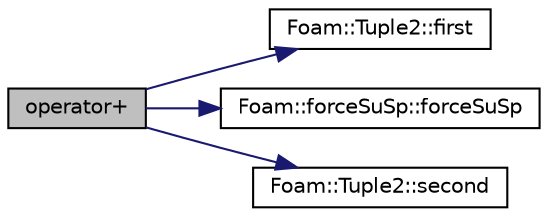 digraph "operator+"
{
  bgcolor="transparent";
  edge [fontname="Helvetica",fontsize="10",labelfontname="Helvetica",labelfontsize="10"];
  node [fontname="Helvetica",fontsize="10",shape=record];
  rankdir="LR";
  Node9265 [label="operator+",height=0.2,width=0.4,color="black", fillcolor="grey75", style="filled", fontcolor="black"];
  Node9265 -> Node9266 [color="midnightblue",fontsize="10",style="solid",fontname="Helvetica"];
  Node9266 [label="Foam::Tuple2::first",height=0.2,width=0.4,color="black",URL="$a26845.html#a851d003bd93ae87649e83fc6e50a90a6",tooltip="Return first. "];
  Node9265 -> Node9267 [color="midnightblue",fontsize="10",style="solid",fontname="Helvetica"];
  Node9267 [label="Foam::forceSuSp::forceSuSp",height=0.2,width=0.4,color="black",URL="$a25257.html#a0965284e2e6ab5fd6bb5a2aaa438b455",tooltip="Construct null. "];
  Node9265 -> Node9268 [color="midnightblue",fontsize="10",style="solid",fontname="Helvetica"];
  Node9268 [label="Foam::Tuple2::second",height=0.2,width=0.4,color="black",URL="$a26845.html#a3d89ce084afc65b34a84b9f42d68f27c",tooltip="Return second. "];
}
